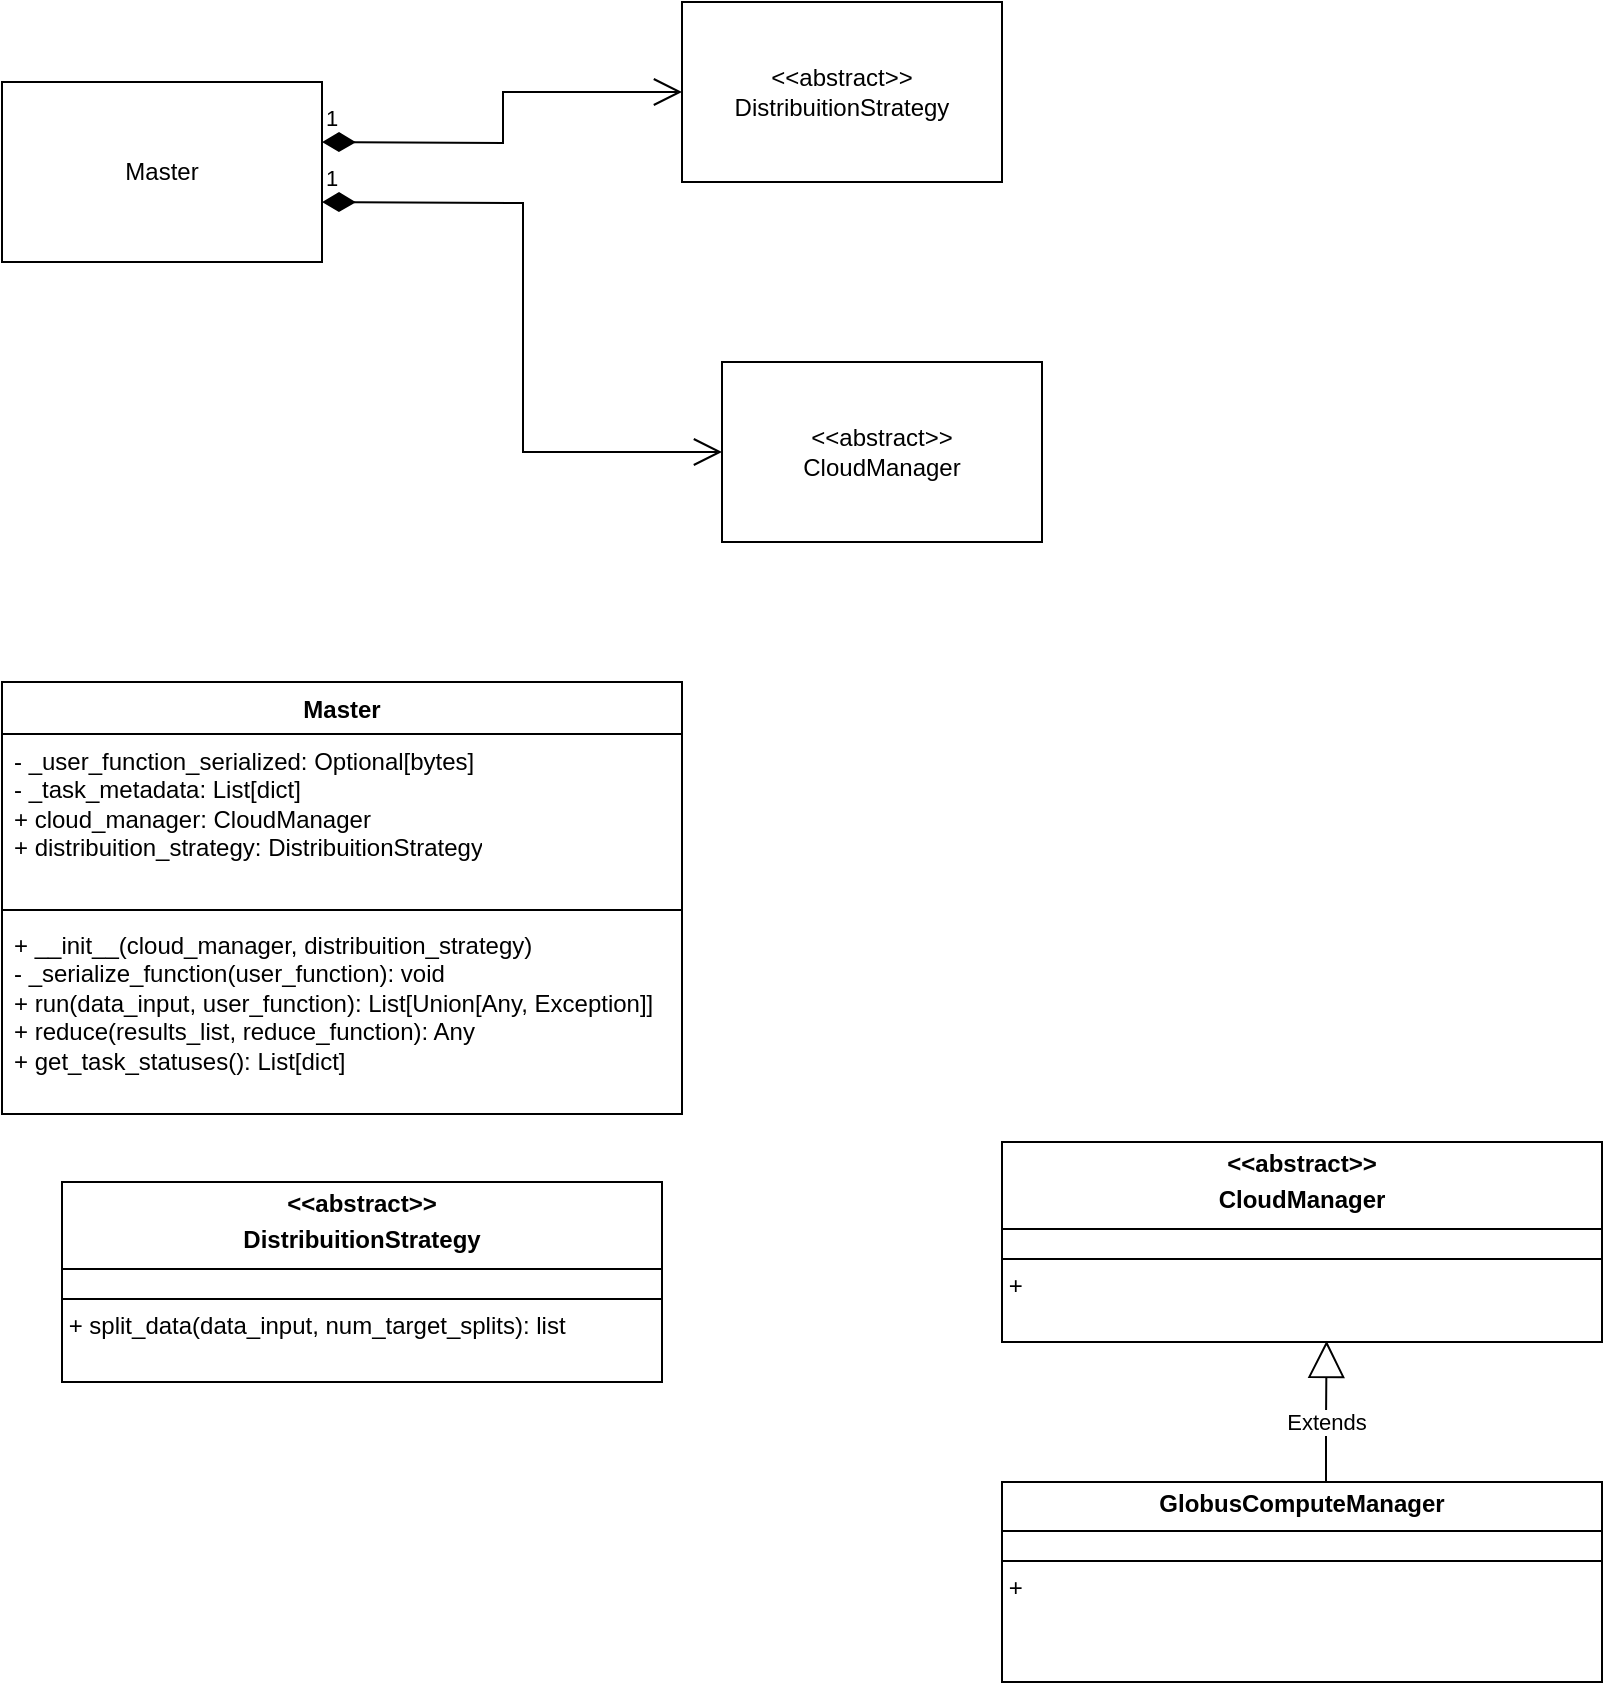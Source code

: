 <mxfile version="28.1.0">
  <diagram name="Page-1" id="J8MKDITBmS4fTM83d-7y">
    <mxGraphModel dx="551" dy="1037" grid="1" gridSize="10" guides="1" tooltips="1" connect="1" arrows="1" fold="1" page="1" pageScale="1" pageWidth="850" pageHeight="1100" math="0" shadow="0">
      <root>
        <mxCell id="0" />
        <mxCell id="1" parent="0" />
        <mxCell id="5-oZg9YzhktVUdlRkIhd-1" value="Master" style="html=1;whiteSpace=wrap;" parent="1" vertex="1">
          <mxGeometry x="90" y="120" width="160" height="90" as="geometry" />
        </mxCell>
        <mxCell id="5-oZg9YzhktVUdlRkIhd-2" value="&amp;lt;&amp;lt;abstract&amp;gt;&amp;gt;&lt;br&gt;DistribuitionStrategy" style="html=1;whiteSpace=wrap;" parent="1" vertex="1">
          <mxGeometry x="430" y="80" width="160" height="90" as="geometry" />
        </mxCell>
        <mxCell id="5-oZg9YzhktVUdlRkIhd-3" value="&amp;lt;&amp;lt;abstract&amp;gt;&amp;gt;&lt;br&gt;CloudManager" style="html=1;whiteSpace=wrap;" parent="1" vertex="1">
          <mxGeometry x="450" y="260" width="160" height="90" as="geometry" />
        </mxCell>
        <mxCell id="5-oZg9YzhktVUdlRkIhd-10" value="1" style="endArrow=open;html=1;endSize=12;startArrow=diamondThin;startSize=14;startFill=1;edgeStyle=orthogonalEdgeStyle;align=left;verticalAlign=bottom;rounded=0;entryX=0;entryY=0.5;entryDx=0;entryDy=0;" parent="1" target="5-oZg9YzhktVUdlRkIhd-3" edge="1">
          <mxGeometry x="-1" y="3" relative="1" as="geometry">
            <mxPoint x="250" y="180" as="sourcePoint" />
            <mxPoint x="410" y="180" as="targetPoint" />
          </mxGeometry>
        </mxCell>
        <mxCell id="5-oZg9YzhktVUdlRkIhd-11" value="1" style="endArrow=open;html=1;endSize=12;startArrow=diamondThin;startSize=14;startFill=1;edgeStyle=orthogonalEdgeStyle;align=left;verticalAlign=bottom;rounded=0;entryX=0;entryY=0.5;entryDx=0;entryDy=0;" parent="1" target="5-oZg9YzhktVUdlRkIhd-2" edge="1">
          <mxGeometry x="-1" y="3" relative="1" as="geometry">
            <mxPoint x="250" y="150" as="sourcePoint" />
            <mxPoint x="410" y="150" as="targetPoint" />
          </mxGeometry>
        </mxCell>
        <mxCell id="snHXpLitYrYADWmI_NJr-2" value="Master" style="swimlane;fontStyle=1;align=center;verticalAlign=top;childLayout=stackLayout;horizontal=1;startSize=26;horizontalStack=0;resizeParent=1;resizeParentMax=0;resizeLast=0;collapsible=1;marginBottom=0;whiteSpace=wrap;html=1;" vertex="1" parent="1">
          <mxGeometry x="90" y="420" width="340" height="216" as="geometry" />
        </mxCell>
        <mxCell id="snHXpLitYrYADWmI_NJr-3" value="- _user_function_serialized: Optional[bytes]&lt;div&gt;- _task_metadata: List[dict]&lt;/div&gt;&lt;div&gt;+ cloud_manager: CloudManager&lt;/div&gt;&lt;div&gt;+ distribuition_strategy: DistribuitionStrategy&lt;/div&gt;" style="text;strokeColor=none;fillColor=none;align=left;verticalAlign=top;spacingLeft=4;spacingRight=4;overflow=hidden;rotatable=0;points=[[0,0.5],[1,0.5]];portConstraint=eastwest;whiteSpace=wrap;html=1;" vertex="1" parent="snHXpLitYrYADWmI_NJr-2">
          <mxGeometry y="26" width="340" height="84" as="geometry" />
        </mxCell>
        <mxCell id="snHXpLitYrYADWmI_NJr-4" value="" style="line;strokeWidth=1;fillColor=none;align=left;verticalAlign=middle;spacingTop=-1;spacingLeft=3;spacingRight=3;rotatable=0;labelPosition=right;points=[];portConstraint=eastwest;strokeColor=inherit;" vertex="1" parent="snHXpLitYrYADWmI_NJr-2">
          <mxGeometry y="110" width="340" height="8" as="geometry" />
        </mxCell>
        <mxCell id="snHXpLitYrYADWmI_NJr-5" value="+ __init__(cloud_manager, distribuition_strategy)&lt;div&gt;- _serialize_function(user_function): void&lt;/div&gt;&lt;div&gt;+ run(data_input, user_function): List[Union[Any, Exception]]&lt;/div&gt;&lt;div&gt;+ reduce(results_list, reduce_function): Any&lt;/div&gt;&lt;div&gt;+ get_task_statuses(): List[dict]&lt;/div&gt;" style="text;strokeColor=none;fillColor=none;align=left;verticalAlign=top;spacingLeft=4;spacingRight=4;overflow=hidden;rotatable=0;points=[[0,0.5],[1,0.5]];portConstraint=eastwest;whiteSpace=wrap;html=1;" vertex="1" parent="snHXpLitYrYADWmI_NJr-2">
          <mxGeometry y="118" width="340" height="98" as="geometry" />
        </mxCell>
        <mxCell id="snHXpLitYrYADWmI_NJr-8" value="&lt;p style=&quot;margin:0px;margin-top:4px;text-align:center;&quot;&gt;&lt;b&gt;&amp;lt;&amp;lt;abstract&amp;gt;&amp;gt;&lt;/b&gt;&lt;/p&gt;&lt;p style=&quot;margin:0px;margin-top:4px;text-align:center;&quot;&gt;&lt;b&gt;DistribuitionStrategy&lt;/b&gt;&lt;/p&gt;&lt;hr size=&quot;1&quot; style=&quot;border-style:solid;&quot;&gt;&lt;div style=&quot;height:2px;&quot;&gt;&lt;/div&gt;&lt;hr size=&quot;1&quot; style=&quot;border-style:solid;&quot;&gt;&lt;div style=&quot;height:2px;&quot;&gt;&amp;nbsp;+ split_data(data_input, num_target_splits): list&lt;span style=&quot;white-space: pre;&quot;&gt;&#x9;&lt;/span&gt;&amp;nbsp;&lt;/div&gt;" style="verticalAlign=top;align=left;overflow=fill;html=1;whiteSpace=wrap;" vertex="1" parent="1">
          <mxGeometry x="120" y="670" width="300" height="100" as="geometry" />
        </mxCell>
        <mxCell id="snHXpLitYrYADWmI_NJr-9" value="&lt;p style=&quot;margin:0px;margin-top:4px;text-align:center;&quot;&gt;&lt;b&gt;&amp;lt;&amp;lt;abstract&amp;gt;&amp;gt;&lt;/b&gt;&lt;/p&gt;&lt;p style=&quot;margin:0px;margin-top:4px;text-align:center;&quot;&gt;&lt;b&gt;CloudManager&lt;/b&gt;&lt;/p&gt;&lt;hr size=&quot;1&quot; style=&quot;border-style:solid;&quot;&gt;&lt;div style=&quot;height:2px;&quot;&gt;&lt;/div&gt;&lt;hr size=&quot;1&quot; style=&quot;border-style:solid;&quot;&gt;&lt;div style=&quot;height:2px;&quot;&gt;&amp;nbsp;+&lt;span style=&quot;white-space: pre;&quot;&gt;&#x9;&lt;/span&gt;&amp;nbsp;&lt;/div&gt;" style="verticalAlign=top;align=left;overflow=fill;html=1;whiteSpace=wrap;" vertex="1" parent="1">
          <mxGeometry x="590" y="650" width="300" height="100" as="geometry" />
        </mxCell>
        <mxCell id="snHXpLitYrYADWmI_NJr-10" value="&lt;p style=&quot;margin:0px;margin-top:4px;text-align:center;&quot;&gt;&lt;b style=&quot;background-color: transparent; color: light-dark(rgb(0, 0, 0), rgb(255, 255, 255));&quot;&gt;GlobusComputeManager&lt;/b&gt;&lt;/p&gt;&lt;hr size=&quot;1&quot; style=&quot;border-style:solid;&quot;&gt;&lt;div style=&quot;height:2px;&quot;&gt;&lt;/div&gt;&lt;hr size=&quot;1&quot; style=&quot;border-style:solid;&quot;&gt;&lt;div style=&quot;height:2px;&quot;&gt;&amp;nbsp;+ &lt;span style=&quot;white-space: pre;&quot;&gt;&#x9;&lt;/span&gt;&amp;nbsp;&lt;/div&gt;" style="verticalAlign=top;align=left;overflow=fill;html=1;whiteSpace=wrap;" vertex="1" parent="1">
          <mxGeometry x="590" y="820" width="300" height="100" as="geometry" />
        </mxCell>
        <mxCell id="snHXpLitYrYADWmI_NJr-15" value="Extends" style="endArrow=block;endSize=16;endFill=0;html=1;rounded=0;entryX=0.541;entryY=0.994;entryDx=0;entryDy=0;entryPerimeter=0;exitX=0.54;exitY=-0.001;exitDx=0;exitDy=0;exitPerimeter=0;" edge="1" parent="1" source="snHXpLitYrYADWmI_NJr-10" target="snHXpLitYrYADWmI_NJr-9">
          <mxGeometry x="-0.142" width="160" relative="1" as="geometry">
            <mxPoint x="730" y="820" as="sourcePoint" />
            <mxPoint x="890" y="820" as="targetPoint" />
            <Array as="points">
              <mxPoint x="752" y="790" />
            </Array>
            <mxPoint as="offset" />
          </mxGeometry>
        </mxCell>
      </root>
    </mxGraphModel>
  </diagram>
</mxfile>
